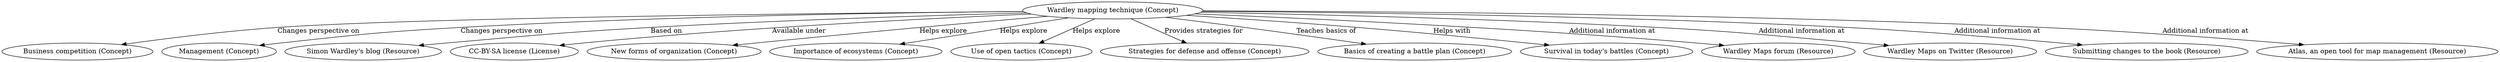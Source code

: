 // Knowledge Graph
digraph {
	1 [label="Wardley mapping technique (Concept)"]
	2 [label="Business competition (Concept)"]
	3 [label="Management (Concept)"]
	4 [label="Simon Wardley's blog (Resource)"]
	5 [label="CC-BY-SA license (License)"]
	6 [label="New forms of organization (Concept)"]
	7 [label="Importance of ecosystems (Concept)"]
	8 [label="Use of open tactics (Concept)"]
	9 [label="Strategies for defense and offense (Concept)"]
	10 [label="Basics of creating a battle plan (Concept)"]
	11 [label="Survival in today's battles (Concept)"]
	12 [label="Wardley Maps forum (Resource)"]
	13 [label="Wardley Maps on Twitter (Resource)"]
	14 [label="Submitting changes to the book (Resource)"]
	15 [label="Atlas, an open tool for map management (Resource)"]
	1 -> 2 [label="Changes perspective on"]
	1 -> 3 [label="Changes perspective on"]
	1 -> 4 [label="Based on"]
	1 -> 5 [label="Available under"]
	1 -> 6 [label="Helps explore"]
	1 -> 7 [label="Helps explore"]
	1 -> 8 [label="Helps explore"]
	1 -> 9 [label="Provides strategies for"]
	1 -> 10 [label="Teaches basics of"]
	1 -> 11 [label="Helps with"]
	1 -> 12 [label="Additional information at"]
	1 -> 13 [label="Additional information at"]
	1 -> 14 [label="Additional information at"]
	1 -> 15 [label="Additional information at"]
}
